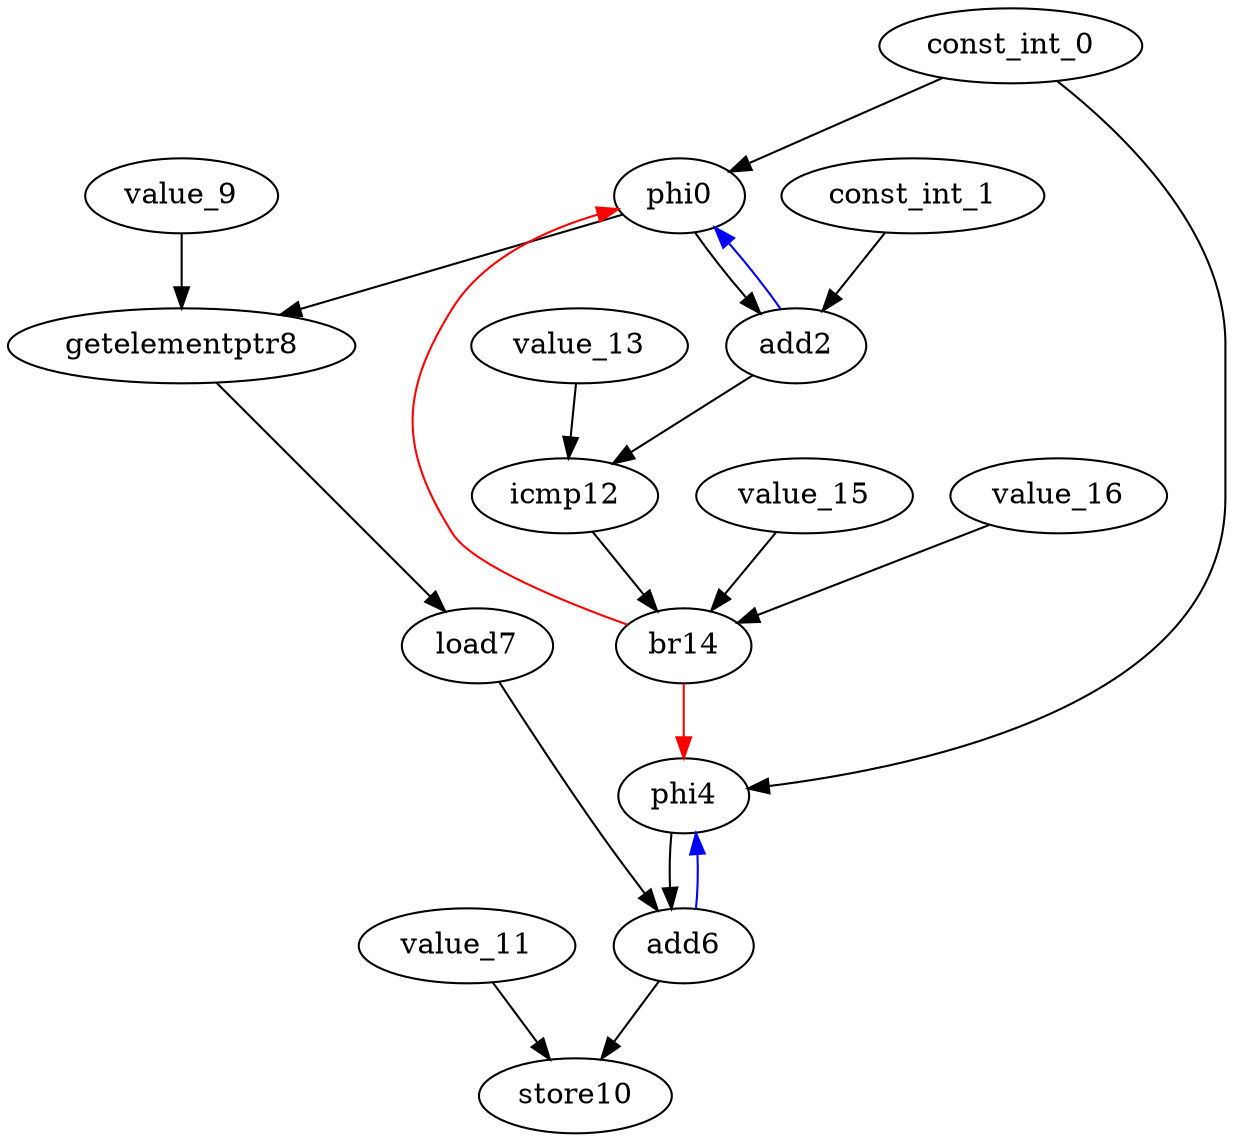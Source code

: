 digraph G {
    phi0 [earliestCycle=0, latestCycle=0];
    const_int_0 [earliestCycle=-1, latestCycle=-1];
    add2 [earliestCycle=1, latestCycle=2];
    const_int_1 [earliestCycle=-1, latestCycle=-1];
    phi4 [earliestCycle=0, latestCycle=2];
    const_int_0 [earliestCycle=-1, latestCycle=-1];
    add6 [earliestCycle=3, latestCycle=3];
    load7 [earliestCycle=2, latestCycle=2];
    getelementptr8 [earliestCycle=1, latestCycle=1];
    value_9 [earliestCycle=-1, latestCycle=-1];
    store10 [earliestCycle=4, latestCycle=4];
    value_11 [earliestCycle=-1, latestCycle=-1];
    icmp12 [earliestCycle=2, latestCycle=3];
    value_13 [earliestCycle=-1, latestCycle=-1];
    br14 [earliestCycle=3, latestCycle=4];
    value_15 [earliestCycle=-1, latestCycle=-1];
    value_16 [earliestCycle=-1, latestCycle=-1];
edge [color=black]
    const_int_0 -> phi0;
    phi0 -> add2;
    const_int_1 -> add2;
    const_int_0 -> phi4;
    value_9 -> getelementptr8;
    phi0 -> getelementptr8;
    getelementptr8 -> load7;
    load7 -> add6;
    phi4 -> add6;
    add6 -> store10;
    value_11 -> store10;
    add2 -> icmp12;
    value_13 -> icmp12;
    icmp12 -> br14;
    value_15 -> br14;
    value_16 -> br14;
edge [color=blue]
    add2 -> phi0;
    add6 -> phi4;
edge [color=red]
    br14 -> phi0;
    br14 -> phi4;
}
